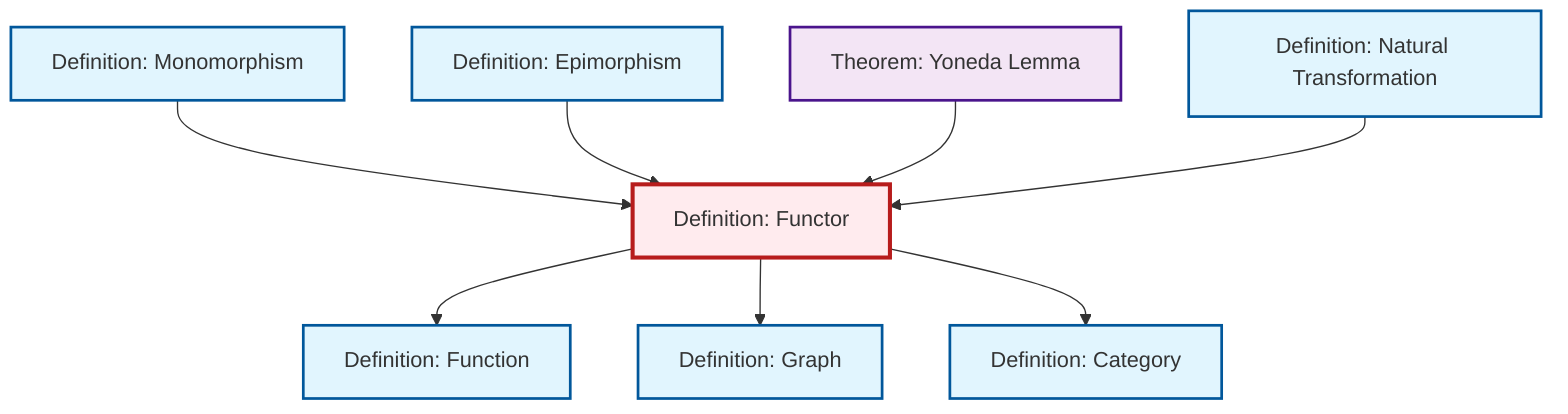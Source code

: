 graph TD
    classDef definition fill:#e1f5fe,stroke:#01579b,stroke-width:2px
    classDef theorem fill:#f3e5f5,stroke:#4a148c,stroke-width:2px
    classDef axiom fill:#fff3e0,stroke:#e65100,stroke-width:2px
    classDef example fill:#e8f5e9,stroke:#1b5e20,stroke-width:2px
    classDef current fill:#ffebee,stroke:#b71c1c,stroke-width:3px
    def-natural-transformation["Definition: Natural Transformation"]:::definition
    def-function["Definition: Function"]:::definition
    def-category["Definition: Category"]:::definition
    def-graph["Definition: Graph"]:::definition
    def-epimorphism["Definition: Epimorphism"]:::definition
    thm-yoneda["Theorem: Yoneda Lemma"]:::theorem
    def-monomorphism["Definition: Monomorphism"]:::definition
    def-functor["Definition: Functor"]:::definition
    def-monomorphism --> def-functor
    def-epimorphism --> def-functor
    thm-yoneda --> def-functor
    def-natural-transformation --> def-functor
    def-functor --> def-function
    def-functor --> def-graph
    def-functor --> def-category
    class def-functor current